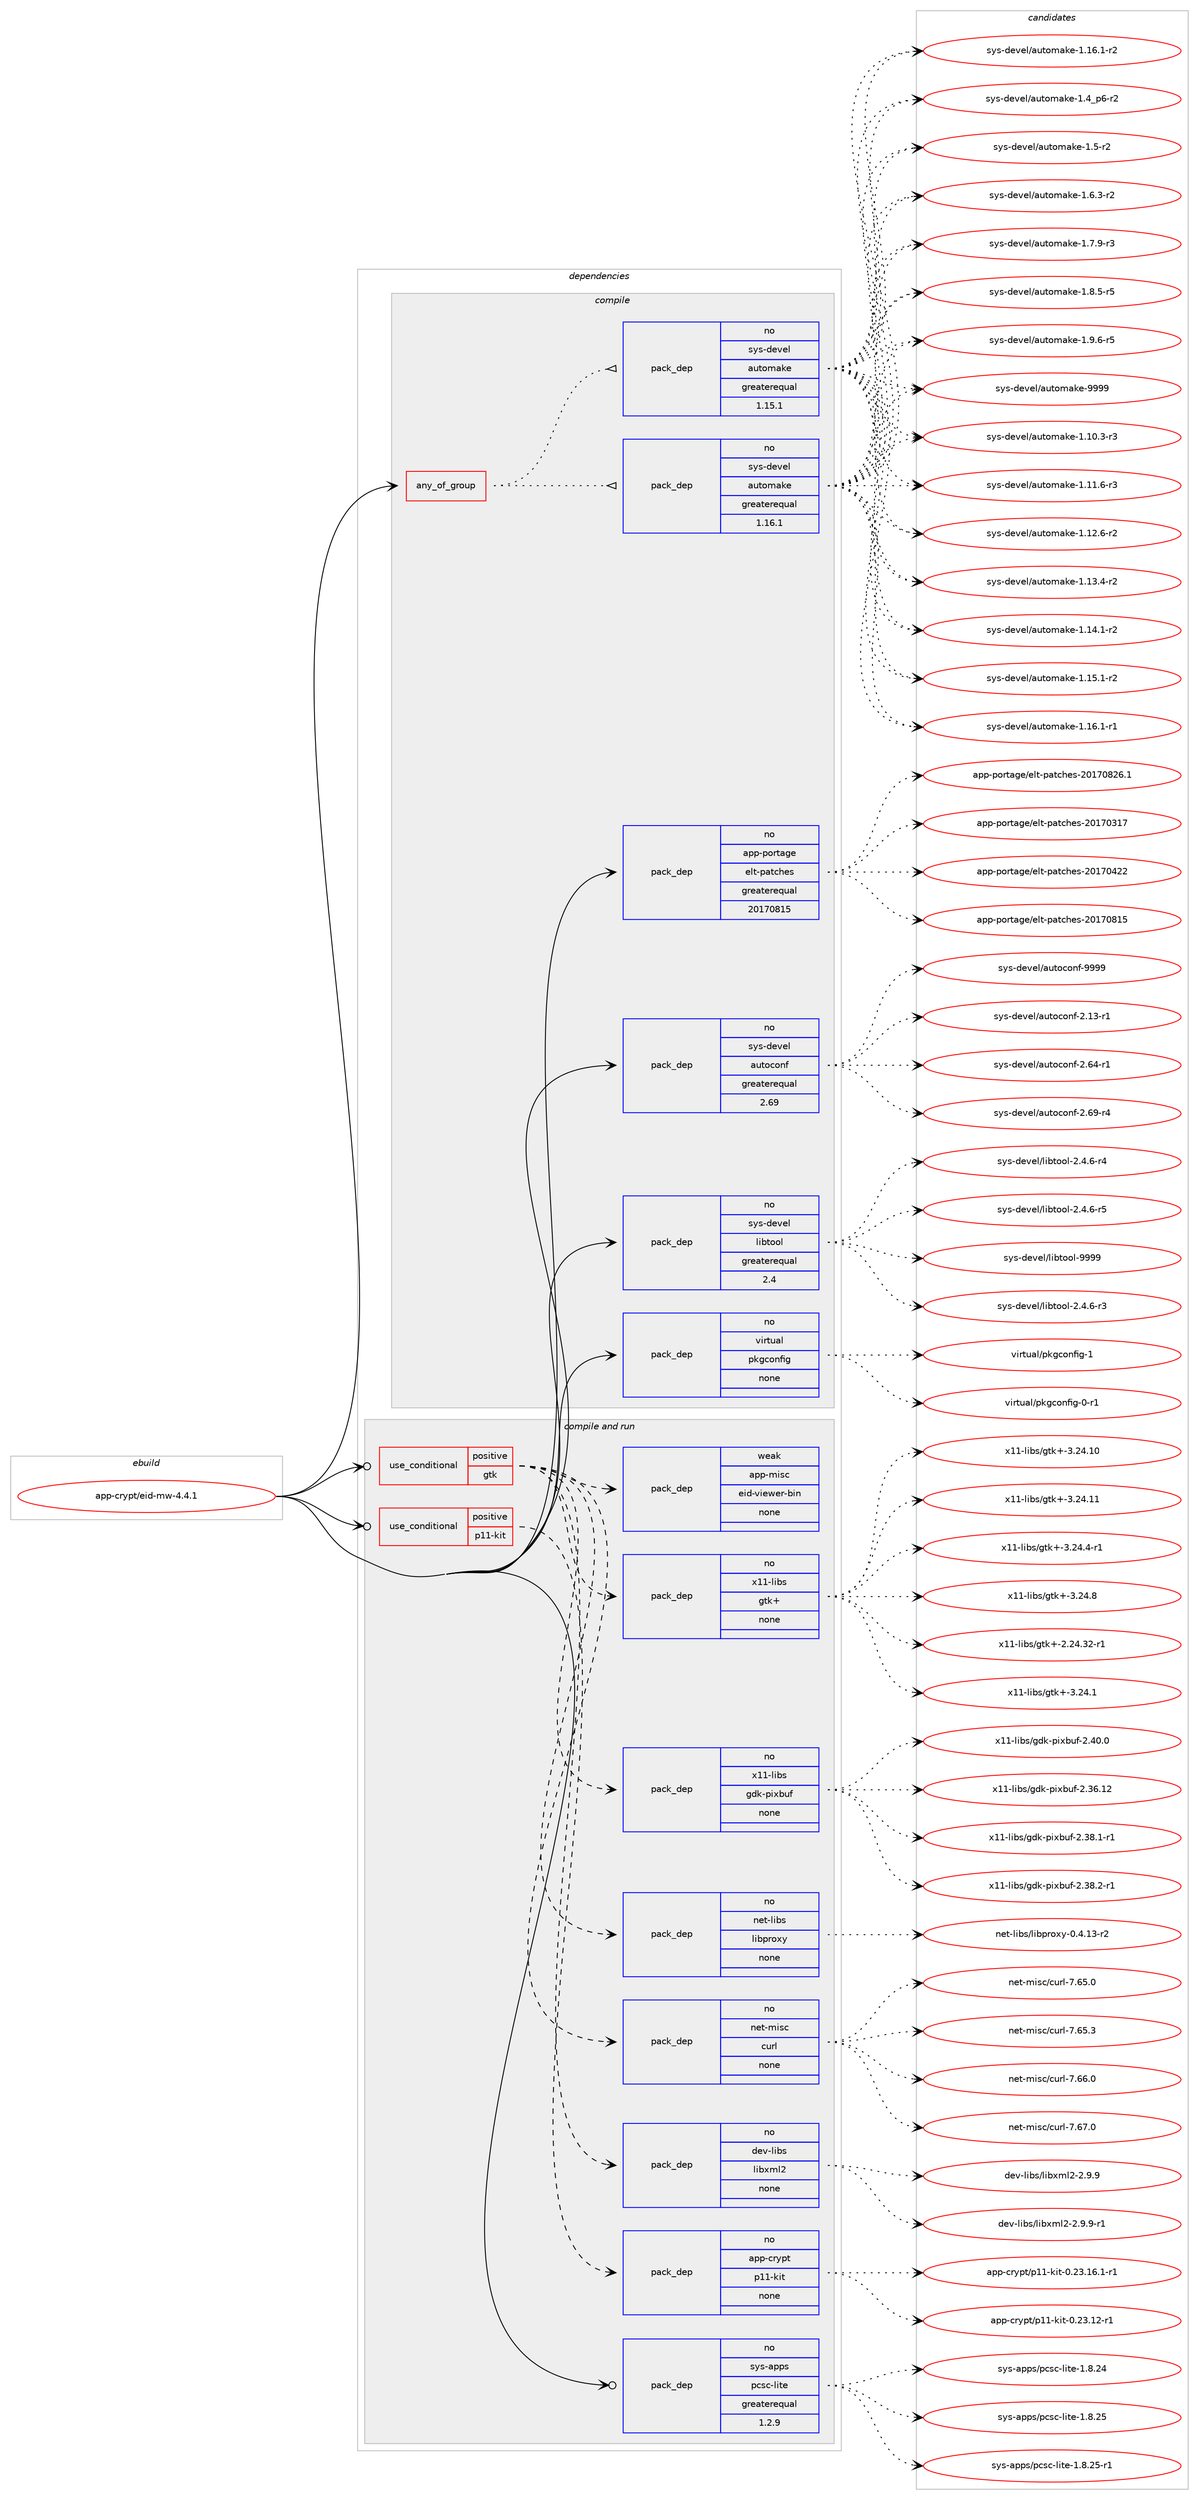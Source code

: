 digraph prolog {

# *************
# Graph options
# *************

newrank=true;
concentrate=true;
compound=true;
graph [rankdir=LR,fontname=Helvetica,fontsize=10,ranksep=1.5];#, ranksep=2.5, nodesep=0.2];
edge  [arrowhead=vee];
node  [fontname=Helvetica,fontsize=10];

# **********
# The ebuild
# **********

subgraph cluster_leftcol {
color=gray;
rank=same;
label=<<i>ebuild</i>>;
id [label="app-crypt/eid-mw-4.4.1", color=red, width=4, href="../app-crypt/eid-mw-4.4.1.svg"];
}

# ****************
# The dependencies
# ****************

subgraph cluster_midcol {
color=gray;
label=<<i>dependencies</i>>;
subgraph cluster_compile {
fillcolor="#eeeeee";
style=filled;
label=<<i>compile</i>>;
subgraph any8353 {
dependency476706 [label=<<TABLE BORDER="0" CELLBORDER="1" CELLSPACING="0" CELLPADDING="4"><TR><TD CELLPADDING="10">any_of_group</TD></TR></TABLE>>, shape=none, color=red];subgraph pack354335 {
dependency476707 [label=<<TABLE BORDER="0" CELLBORDER="1" CELLSPACING="0" CELLPADDING="4" WIDTH="220"><TR><TD ROWSPAN="6" CELLPADDING="30">pack_dep</TD></TR><TR><TD WIDTH="110">no</TD></TR><TR><TD>sys-devel</TD></TR><TR><TD>automake</TD></TR><TR><TD>greaterequal</TD></TR><TR><TD>1.16.1</TD></TR></TABLE>>, shape=none, color=blue];
}
dependency476706:e -> dependency476707:w [weight=20,style="dotted",arrowhead="oinv"];
subgraph pack354336 {
dependency476708 [label=<<TABLE BORDER="0" CELLBORDER="1" CELLSPACING="0" CELLPADDING="4" WIDTH="220"><TR><TD ROWSPAN="6" CELLPADDING="30">pack_dep</TD></TR><TR><TD WIDTH="110">no</TD></TR><TR><TD>sys-devel</TD></TR><TR><TD>automake</TD></TR><TR><TD>greaterequal</TD></TR><TR><TD>1.15.1</TD></TR></TABLE>>, shape=none, color=blue];
}
dependency476706:e -> dependency476708:w [weight=20,style="dotted",arrowhead="oinv"];
}
id:e -> dependency476706:w [weight=20,style="solid",arrowhead="vee"];
subgraph pack354337 {
dependency476709 [label=<<TABLE BORDER="0" CELLBORDER="1" CELLSPACING="0" CELLPADDING="4" WIDTH="220"><TR><TD ROWSPAN="6" CELLPADDING="30">pack_dep</TD></TR><TR><TD WIDTH="110">no</TD></TR><TR><TD>app-portage</TD></TR><TR><TD>elt-patches</TD></TR><TR><TD>greaterequal</TD></TR><TR><TD>20170815</TD></TR></TABLE>>, shape=none, color=blue];
}
id:e -> dependency476709:w [weight=20,style="solid",arrowhead="vee"];
subgraph pack354338 {
dependency476710 [label=<<TABLE BORDER="0" CELLBORDER="1" CELLSPACING="0" CELLPADDING="4" WIDTH="220"><TR><TD ROWSPAN="6" CELLPADDING="30">pack_dep</TD></TR><TR><TD WIDTH="110">no</TD></TR><TR><TD>sys-devel</TD></TR><TR><TD>autoconf</TD></TR><TR><TD>greaterequal</TD></TR><TR><TD>2.69</TD></TR></TABLE>>, shape=none, color=blue];
}
id:e -> dependency476710:w [weight=20,style="solid",arrowhead="vee"];
subgraph pack354339 {
dependency476711 [label=<<TABLE BORDER="0" CELLBORDER="1" CELLSPACING="0" CELLPADDING="4" WIDTH="220"><TR><TD ROWSPAN="6" CELLPADDING="30">pack_dep</TD></TR><TR><TD WIDTH="110">no</TD></TR><TR><TD>sys-devel</TD></TR><TR><TD>libtool</TD></TR><TR><TD>greaterequal</TD></TR><TR><TD>2.4</TD></TR></TABLE>>, shape=none, color=blue];
}
id:e -> dependency476711:w [weight=20,style="solid",arrowhead="vee"];
subgraph pack354340 {
dependency476712 [label=<<TABLE BORDER="0" CELLBORDER="1" CELLSPACING="0" CELLPADDING="4" WIDTH="220"><TR><TD ROWSPAN="6" CELLPADDING="30">pack_dep</TD></TR><TR><TD WIDTH="110">no</TD></TR><TR><TD>virtual</TD></TR><TR><TD>pkgconfig</TD></TR><TR><TD>none</TD></TR><TR><TD></TD></TR></TABLE>>, shape=none, color=blue];
}
id:e -> dependency476712:w [weight=20,style="solid",arrowhead="vee"];
}
subgraph cluster_compileandrun {
fillcolor="#eeeeee";
style=filled;
label=<<i>compile and run</i>>;
subgraph cond113717 {
dependency476713 [label=<<TABLE BORDER="0" CELLBORDER="1" CELLSPACING="0" CELLPADDING="4"><TR><TD ROWSPAN="3" CELLPADDING="10">use_conditional</TD></TR><TR><TD>positive</TD></TR><TR><TD>gtk</TD></TR></TABLE>>, shape=none, color=red];
subgraph pack354341 {
dependency476714 [label=<<TABLE BORDER="0" CELLBORDER="1" CELLSPACING="0" CELLPADDING="4" WIDTH="220"><TR><TD ROWSPAN="6" CELLPADDING="30">pack_dep</TD></TR><TR><TD WIDTH="110">no</TD></TR><TR><TD>x11-libs</TD></TR><TR><TD>gdk-pixbuf</TD></TR><TR><TD>none</TD></TR><TR><TD></TD></TR></TABLE>>, shape=none, color=blue];
}
dependency476713:e -> dependency476714:w [weight=20,style="dashed",arrowhead="vee"];
subgraph pack354342 {
dependency476715 [label=<<TABLE BORDER="0" CELLBORDER="1" CELLSPACING="0" CELLPADDING="4" WIDTH="220"><TR><TD ROWSPAN="6" CELLPADDING="30">pack_dep</TD></TR><TR><TD WIDTH="110">no</TD></TR><TR><TD>x11-libs</TD></TR><TR><TD>gtk+</TD></TR><TR><TD>none</TD></TR><TR><TD></TD></TR></TABLE>>, shape=none, color=blue];
}
dependency476713:e -> dependency476715:w [weight=20,style="dashed",arrowhead="vee"];
subgraph pack354343 {
dependency476716 [label=<<TABLE BORDER="0" CELLBORDER="1" CELLSPACING="0" CELLPADDING="4" WIDTH="220"><TR><TD ROWSPAN="6" CELLPADDING="30">pack_dep</TD></TR><TR><TD WIDTH="110">no</TD></TR><TR><TD>dev-libs</TD></TR><TR><TD>libxml2</TD></TR><TR><TD>none</TD></TR><TR><TD></TD></TR></TABLE>>, shape=none, color=blue];
}
dependency476713:e -> dependency476716:w [weight=20,style="dashed",arrowhead="vee"];
subgraph pack354344 {
dependency476717 [label=<<TABLE BORDER="0" CELLBORDER="1" CELLSPACING="0" CELLPADDING="4" WIDTH="220"><TR><TD ROWSPAN="6" CELLPADDING="30">pack_dep</TD></TR><TR><TD WIDTH="110">no</TD></TR><TR><TD>net-misc</TD></TR><TR><TD>curl</TD></TR><TR><TD>none</TD></TR><TR><TD></TD></TR></TABLE>>, shape=none, color=blue];
}
dependency476713:e -> dependency476717:w [weight=20,style="dashed",arrowhead="vee"];
subgraph pack354345 {
dependency476718 [label=<<TABLE BORDER="0" CELLBORDER="1" CELLSPACING="0" CELLPADDING="4" WIDTH="220"><TR><TD ROWSPAN="6" CELLPADDING="30">pack_dep</TD></TR><TR><TD WIDTH="110">no</TD></TR><TR><TD>net-libs</TD></TR><TR><TD>libproxy</TD></TR><TR><TD>none</TD></TR><TR><TD></TD></TR></TABLE>>, shape=none, color=blue];
}
dependency476713:e -> dependency476718:w [weight=20,style="dashed",arrowhead="vee"];
subgraph pack354346 {
dependency476719 [label=<<TABLE BORDER="0" CELLBORDER="1" CELLSPACING="0" CELLPADDING="4" WIDTH="220"><TR><TD ROWSPAN="6" CELLPADDING="30">pack_dep</TD></TR><TR><TD WIDTH="110">weak</TD></TR><TR><TD>app-misc</TD></TR><TR><TD>eid-viewer-bin</TD></TR><TR><TD>none</TD></TR><TR><TD></TD></TR></TABLE>>, shape=none, color=blue];
}
dependency476713:e -> dependency476719:w [weight=20,style="dashed",arrowhead="vee"];
}
id:e -> dependency476713:w [weight=20,style="solid",arrowhead="odotvee"];
subgraph cond113718 {
dependency476720 [label=<<TABLE BORDER="0" CELLBORDER="1" CELLSPACING="0" CELLPADDING="4"><TR><TD ROWSPAN="3" CELLPADDING="10">use_conditional</TD></TR><TR><TD>positive</TD></TR><TR><TD>p11-kit</TD></TR></TABLE>>, shape=none, color=red];
subgraph pack354347 {
dependency476721 [label=<<TABLE BORDER="0" CELLBORDER="1" CELLSPACING="0" CELLPADDING="4" WIDTH="220"><TR><TD ROWSPAN="6" CELLPADDING="30">pack_dep</TD></TR><TR><TD WIDTH="110">no</TD></TR><TR><TD>app-crypt</TD></TR><TR><TD>p11-kit</TD></TR><TR><TD>none</TD></TR><TR><TD></TD></TR></TABLE>>, shape=none, color=blue];
}
dependency476720:e -> dependency476721:w [weight=20,style="dashed",arrowhead="vee"];
}
id:e -> dependency476720:w [weight=20,style="solid",arrowhead="odotvee"];
subgraph pack354348 {
dependency476722 [label=<<TABLE BORDER="0" CELLBORDER="1" CELLSPACING="0" CELLPADDING="4" WIDTH="220"><TR><TD ROWSPAN="6" CELLPADDING="30">pack_dep</TD></TR><TR><TD WIDTH="110">no</TD></TR><TR><TD>sys-apps</TD></TR><TR><TD>pcsc-lite</TD></TR><TR><TD>greaterequal</TD></TR><TR><TD>1.2.9</TD></TR></TABLE>>, shape=none, color=blue];
}
id:e -> dependency476722:w [weight=20,style="solid",arrowhead="odotvee"];
}
subgraph cluster_run {
fillcolor="#eeeeee";
style=filled;
label=<<i>run</i>>;
}
}

# **************
# The candidates
# **************

subgraph cluster_choices {
rank=same;
color=gray;
label=<<i>candidates</i>>;

subgraph choice354335 {
color=black;
nodesep=1;
choice11512111545100101118101108479711711611110997107101454946494846514511451 [label="sys-devel/automake-1.10.3-r3", color=red, width=4,href="../sys-devel/automake-1.10.3-r3.svg"];
choice11512111545100101118101108479711711611110997107101454946494946544511451 [label="sys-devel/automake-1.11.6-r3", color=red, width=4,href="../sys-devel/automake-1.11.6-r3.svg"];
choice11512111545100101118101108479711711611110997107101454946495046544511450 [label="sys-devel/automake-1.12.6-r2", color=red, width=4,href="../sys-devel/automake-1.12.6-r2.svg"];
choice11512111545100101118101108479711711611110997107101454946495146524511450 [label="sys-devel/automake-1.13.4-r2", color=red, width=4,href="../sys-devel/automake-1.13.4-r2.svg"];
choice11512111545100101118101108479711711611110997107101454946495246494511450 [label="sys-devel/automake-1.14.1-r2", color=red, width=4,href="../sys-devel/automake-1.14.1-r2.svg"];
choice11512111545100101118101108479711711611110997107101454946495346494511450 [label="sys-devel/automake-1.15.1-r2", color=red, width=4,href="../sys-devel/automake-1.15.1-r2.svg"];
choice11512111545100101118101108479711711611110997107101454946495446494511449 [label="sys-devel/automake-1.16.1-r1", color=red, width=4,href="../sys-devel/automake-1.16.1-r1.svg"];
choice11512111545100101118101108479711711611110997107101454946495446494511450 [label="sys-devel/automake-1.16.1-r2", color=red, width=4,href="../sys-devel/automake-1.16.1-r2.svg"];
choice115121115451001011181011084797117116111109971071014549465295112544511450 [label="sys-devel/automake-1.4_p6-r2", color=red, width=4,href="../sys-devel/automake-1.4_p6-r2.svg"];
choice11512111545100101118101108479711711611110997107101454946534511450 [label="sys-devel/automake-1.5-r2", color=red, width=4,href="../sys-devel/automake-1.5-r2.svg"];
choice115121115451001011181011084797117116111109971071014549465446514511450 [label="sys-devel/automake-1.6.3-r2", color=red, width=4,href="../sys-devel/automake-1.6.3-r2.svg"];
choice115121115451001011181011084797117116111109971071014549465546574511451 [label="sys-devel/automake-1.7.9-r3", color=red, width=4,href="../sys-devel/automake-1.7.9-r3.svg"];
choice115121115451001011181011084797117116111109971071014549465646534511453 [label="sys-devel/automake-1.8.5-r5", color=red, width=4,href="../sys-devel/automake-1.8.5-r5.svg"];
choice115121115451001011181011084797117116111109971071014549465746544511453 [label="sys-devel/automake-1.9.6-r5", color=red, width=4,href="../sys-devel/automake-1.9.6-r5.svg"];
choice115121115451001011181011084797117116111109971071014557575757 [label="sys-devel/automake-9999", color=red, width=4,href="../sys-devel/automake-9999.svg"];
dependency476707:e -> choice11512111545100101118101108479711711611110997107101454946494846514511451:w [style=dotted,weight="100"];
dependency476707:e -> choice11512111545100101118101108479711711611110997107101454946494946544511451:w [style=dotted,weight="100"];
dependency476707:e -> choice11512111545100101118101108479711711611110997107101454946495046544511450:w [style=dotted,weight="100"];
dependency476707:e -> choice11512111545100101118101108479711711611110997107101454946495146524511450:w [style=dotted,weight="100"];
dependency476707:e -> choice11512111545100101118101108479711711611110997107101454946495246494511450:w [style=dotted,weight="100"];
dependency476707:e -> choice11512111545100101118101108479711711611110997107101454946495346494511450:w [style=dotted,weight="100"];
dependency476707:e -> choice11512111545100101118101108479711711611110997107101454946495446494511449:w [style=dotted,weight="100"];
dependency476707:e -> choice11512111545100101118101108479711711611110997107101454946495446494511450:w [style=dotted,weight="100"];
dependency476707:e -> choice115121115451001011181011084797117116111109971071014549465295112544511450:w [style=dotted,weight="100"];
dependency476707:e -> choice11512111545100101118101108479711711611110997107101454946534511450:w [style=dotted,weight="100"];
dependency476707:e -> choice115121115451001011181011084797117116111109971071014549465446514511450:w [style=dotted,weight="100"];
dependency476707:e -> choice115121115451001011181011084797117116111109971071014549465546574511451:w [style=dotted,weight="100"];
dependency476707:e -> choice115121115451001011181011084797117116111109971071014549465646534511453:w [style=dotted,weight="100"];
dependency476707:e -> choice115121115451001011181011084797117116111109971071014549465746544511453:w [style=dotted,weight="100"];
dependency476707:e -> choice115121115451001011181011084797117116111109971071014557575757:w [style=dotted,weight="100"];
}
subgraph choice354336 {
color=black;
nodesep=1;
choice11512111545100101118101108479711711611110997107101454946494846514511451 [label="sys-devel/automake-1.10.3-r3", color=red, width=4,href="../sys-devel/automake-1.10.3-r3.svg"];
choice11512111545100101118101108479711711611110997107101454946494946544511451 [label="sys-devel/automake-1.11.6-r3", color=red, width=4,href="../sys-devel/automake-1.11.6-r3.svg"];
choice11512111545100101118101108479711711611110997107101454946495046544511450 [label="sys-devel/automake-1.12.6-r2", color=red, width=4,href="../sys-devel/automake-1.12.6-r2.svg"];
choice11512111545100101118101108479711711611110997107101454946495146524511450 [label="sys-devel/automake-1.13.4-r2", color=red, width=4,href="../sys-devel/automake-1.13.4-r2.svg"];
choice11512111545100101118101108479711711611110997107101454946495246494511450 [label="sys-devel/automake-1.14.1-r2", color=red, width=4,href="../sys-devel/automake-1.14.1-r2.svg"];
choice11512111545100101118101108479711711611110997107101454946495346494511450 [label="sys-devel/automake-1.15.1-r2", color=red, width=4,href="../sys-devel/automake-1.15.1-r2.svg"];
choice11512111545100101118101108479711711611110997107101454946495446494511449 [label="sys-devel/automake-1.16.1-r1", color=red, width=4,href="../sys-devel/automake-1.16.1-r1.svg"];
choice11512111545100101118101108479711711611110997107101454946495446494511450 [label="sys-devel/automake-1.16.1-r2", color=red, width=4,href="../sys-devel/automake-1.16.1-r2.svg"];
choice115121115451001011181011084797117116111109971071014549465295112544511450 [label="sys-devel/automake-1.4_p6-r2", color=red, width=4,href="../sys-devel/automake-1.4_p6-r2.svg"];
choice11512111545100101118101108479711711611110997107101454946534511450 [label="sys-devel/automake-1.5-r2", color=red, width=4,href="../sys-devel/automake-1.5-r2.svg"];
choice115121115451001011181011084797117116111109971071014549465446514511450 [label="sys-devel/automake-1.6.3-r2", color=red, width=4,href="../sys-devel/automake-1.6.3-r2.svg"];
choice115121115451001011181011084797117116111109971071014549465546574511451 [label="sys-devel/automake-1.7.9-r3", color=red, width=4,href="../sys-devel/automake-1.7.9-r3.svg"];
choice115121115451001011181011084797117116111109971071014549465646534511453 [label="sys-devel/automake-1.8.5-r5", color=red, width=4,href="../sys-devel/automake-1.8.5-r5.svg"];
choice115121115451001011181011084797117116111109971071014549465746544511453 [label="sys-devel/automake-1.9.6-r5", color=red, width=4,href="../sys-devel/automake-1.9.6-r5.svg"];
choice115121115451001011181011084797117116111109971071014557575757 [label="sys-devel/automake-9999", color=red, width=4,href="../sys-devel/automake-9999.svg"];
dependency476708:e -> choice11512111545100101118101108479711711611110997107101454946494846514511451:w [style=dotted,weight="100"];
dependency476708:e -> choice11512111545100101118101108479711711611110997107101454946494946544511451:w [style=dotted,weight="100"];
dependency476708:e -> choice11512111545100101118101108479711711611110997107101454946495046544511450:w [style=dotted,weight="100"];
dependency476708:e -> choice11512111545100101118101108479711711611110997107101454946495146524511450:w [style=dotted,weight="100"];
dependency476708:e -> choice11512111545100101118101108479711711611110997107101454946495246494511450:w [style=dotted,weight="100"];
dependency476708:e -> choice11512111545100101118101108479711711611110997107101454946495346494511450:w [style=dotted,weight="100"];
dependency476708:e -> choice11512111545100101118101108479711711611110997107101454946495446494511449:w [style=dotted,weight="100"];
dependency476708:e -> choice11512111545100101118101108479711711611110997107101454946495446494511450:w [style=dotted,weight="100"];
dependency476708:e -> choice115121115451001011181011084797117116111109971071014549465295112544511450:w [style=dotted,weight="100"];
dependency476708:e -> choice11512111545100101118101108479711711611110997107101454946534511450:w [style=dotted,weight="100"];
dependency476708:e -> choice115121115451001011181011084797117116111109971071014549465446514511450:w [style=dotted,weight="100"];
dependency476708:e -> choice115121115451001011181011084797117116111109971071014549465546574511451:w [style=dotted,weight="100"];
dependency476708:e -> choice115121115451001011181011084797117116111109971071014549465646534511453:w [style=dotted,weight="100"];
dependency476708:e -> choice115121115451001011181011084797117116111109971071014549465746544511453:w [style=dotted,weight="100"];
dependency476708:e -> choice115121115451001011181011084797117116111109971071014557575757:w [style=dotted,weight="100"];
}
subgraph choice354337 {
color=black;
nodesep=1;
choice97112112451121111141169710310147101108116451129711699104101115455048495548514955 [label="app-portage/elt-patches-20170317", color=red, width=4,href="../app-portage/elt-patches-20170317.svg"];
choice97112112451121111141169710310147101108116451129711699104101115455048495548525050 [label="app-portage/elt-patches-20170422", color=red, width=4,href="../app-portage/elt-patches-20170422.svg"];
choice97112112451121111141169710310147101108116451129711699104101115455048495548564953 [label="app-portage/elt-patches-20170815", color=red, width=4,href="../app-portage/elt-patches-20170815.svg"];
choice971121124511211111411697103101471011081164511297116991041011154550484955485650544649 [label="app-portage/elt-patches-20170826.1", color=red, width=4,href="../app-portage/elt-patches-20170826.1.svg"];
dependency476709:e -> choice97112112451121111141169710310147101108116451129711699104101115455048495548514955:w [style=dotted,weight="100"];
dependency476709:e -> choice97112112451121111141169710310147101108116451129711699104101115455048495548525050:w [style=dotted,weight="100"];
dependency476709:e -> choice97112112451121111141169710310147101108116451129711699104101115455048495548564953:w [style=dotted,weight="100"];
dependency476709:e -> choice971121124511211111411697103101471011081164511297116991041011154550484955485650544649:w [style=dotted,weight="100"];
}
subgraph choice354338 {
color=black;
nodesep=1;
choice1151211154510010111810110847971171161119911111010245504649514511449 [label="sys-devel/autoconf-2.13-r1", color=red, width=4,href="../sys-devel/autoconf-2.13-r1.svg"];
choice1151211154510010111810110847971171161119911111010245504654524511449 [label="sys-devel/autoconf-2.64-r1", color=red, width=4,href="../sys-devel/autoconf-2.64-r1.svg"];
choice1151211154510010111810110847971171161119911111010245504654574511452 [label="sys-devel/autoconf-2.69-r4", color=red, width=4,href="../sys-devel/autoconf-2.69-r4.svg"];
choice115121115451001011181011084797117116111991111101024557575757 [label="sys-devel/autoconf-9999", color=red, width=4,href="../sys-devel/autoconf-9999.svg"];
dependency476710:e -> choice1151211154510010111810110847971171161119911111010245504649514511449:w [style=dotted,weight="100"];
dependency476710:e -> choice1151211154510010111810110847971171161119911111010245504654524511449:w [style=dotted,weight="100"];
dependency476710:e -> choice1151211154510010111810110847971171161119911111010245504654574511452:w [style=dotted,weight="100"];
dependency476710:e -> choice115121115451001011181011084797117116111991111101024557575757:w [style=dotted,weight="100"];
}
subgraph choice354339 {
color=black;
nodesep=1;
choice1151211154510010111810110847108105981161111111084550465246544511451 [label="sys-devel/libtool-2.4.6-r3", color=red, width=4,href="../sys-devel/libtool-2.4.6-r3.svg"];
choice1151211154510010111810110847108105981161111111084550465246544511452 [label="sys-devel/libtool-2.4.6-r4", color=red, width=4,href="../sys-devel/libtool-2.4.6-r4.svg"];
choice1151211154510010111810110847108105981161111111084550465246544511453 [label="sys-devel/libtool-2.4.6-r5", color=red, width=4,href="../sys-devel/libtool-2.4.6-r5.svg"];
choice1151211154510010111810110847108105981161111111084557575757 [label="sys-devel/libtool-9999", color=red, width=4,href="../sys-devel/libtool-9999.svg"];
dependency476711:e -> choice1151211154510010111810110847108105981161111111084550465246544511451:w [style=dotted,weight="100"];
dependency476711:e -> choice1151211154510010111810110847108105981161111111084550465246544511452:w [style=dotted,weight="100"];
dependency476711:e -> choice1151211154510010111810110847108105981161111111084550465246544511453:w [style=dotted,weight="100"];
dependency476711:e -> choice1151211154510010111810110847108105981161111111084557575757:w [style=dotted,weight="100"];
}
subgraph choice354340 {
color=black;
nodesep=1;
choice11810511411611797108471121071039911111010210510345484511449 [label="virtual/pkgconfig-0-r1", color=red, width=4,href="../virtual/pkgconfig-0-r1.svg"];
choice1181051141161179710847112107103991111101021051034549 [label="virtual/pkgconfig-1", color=red, width=4,href="../virtual/pkgconfig-1.svg"];
dependency476712:e -> choice11810511411611797108471121071039911111010210510345484511449:w [style=dotted,weight="100"];
dependency476712:e -> choice1181051141161179710847112107103991111101021051034549:w [style=dotted,weight="100"];
}
subgraph choice354341 {
color=black;
nodesep=1;
choice120494945108105981154710310010745112105120981171024550465154464950 [label="x11-libs/gdk-pixbuf-2.36.12", color=red, width=4,href="../x11-libs/gdk-pixbuf-2.36.12.svg"];
choice12049494510810598115471031001074511210512098117102455046515646494511449 [label="x11-libs/gdk-pixbuf-2.38.1-r1", color=red, width=4,href="../x11-libs/gdk-pixbuf-2.38.1-r1.svg"];
choice12049494510810598115471031001074511210512098117102455046515646504511449 [label="x11-libs/gdk-pixbuf-2.38.2-r1", color=red, width=4,href="../x11-libs/gdk-pixbuf-2.38.2-r1.svg"];
choice1204949451081059811547103100107451121051209811710245504652484648 [label="x11-libs/gdk-pixbuf-2.40.0", color=red, width=4,href="../x11-libs/gdk-pixbuf-2.40.0.svg"];
dependency476714:e -> choice120494945108105981154710310010745112105120981171024550465154464950:w [style=dotted,weight="100"];
dependency476714:e -> choice12049494510810598115471031001074511210512098117102455046515646494511449:w [style=dotted,weight="100"];
dependency476714:e -> choice12049494510810598115471031001074511210512098117102455046515646504511449:w [style=dotted,weight="100"];
dependency476714:e -> choice1204949451081059811547103100107451121051209811710245504652484648:w [style=dotted,weight="100"];
}
subgraph choice354342 {
color=black;
nodesep=1;
choice12049494510810598115471031161074345504650524651504511449 [label="x11-libs/gtk+-2.24.32-r1", color=red, width=4,href="../x11-libs/gtk+-2.24.32-r1.svg"];
choice12049494510810598115471031161074345514650524649 [label="x11-libs/gtk+-3.24.1", color=red, width=4,href="../x11-libs/gtk+-3.24.1.svg"];
choice1204949451081059811547103116107434551465052464948 [label="x11-libs/gtk+-3.24.10", color=red, width=4,href="../x11-libs/gtk+-3.24.10.svg"];
choice1204949451081059811547103116107434551465052464949 [label="x11-libs/gtk+-3.24.11", color=red, width=4,href="../x11-libs/gtk+-3.24.11.svg"];
choice120494945108105981154710311610743455146505246524511449 [label="x11-libs/gtk+-3.24.4-r1", color=red, width=4,href="../x11-libs/gtk+-3.24.4-r1.svg"];
choice12049494510810598115471031161074345514650524656 [label="x11-libs/gtk+-3.24.8", color=red, width=4,href="../x11-libs/gtk+-3.24.8.svg"];
dependency476715:e -> choice12049494510810598115471031161074345504650524651504511449:w [style=dotted,weight="100"];
dependency476715:e -> choice12049494510810598115471031161074345514650524649:w [style=dotted,weight="100"];
dependency476715:e -> choice1204949451081059811547103116107434551465052464948:w [style=dotted,weight="100"];
dependency476715:e -> choice1204949451081059811547103116107434551465052464949:w [style=dotted,weight="100"];
dependency476715:e -> choice120494945108105981154710311610743455146505246524511449:w [style=dotted,weight="100"];
dependency476715:e -> choice12049494510810598115471031161074345514650524656:w [style=dotted,weight="100"];
}
subgraph choice354343 {
color=black;
nodesep=1;
choice1001011184510810598115471081059812010910850455046574657 [label="dev-libs/libxml2-2.9.9", color=red, width=4,href="../dev-libs/libxml2-2.9.9.svg"];
choice10010111845108105981154710810598120109108504550465746574511449 [label="dev-libs/libxml2-2.9.9-r1", color=red, width=4,href="../dev-libs/libxml2-2.9.9-r1.svg"];
dependency476716:e -> choice1001011184510810598115471081059812010910850455046574657:w [style=dotted,weight="100"];
dependency476716:e -> choice10010111845108105981154710810598120109108504550465746574511449:w [style=dotted,weight="100"];
}
subgraph choice354344 {
color=black;
nodesep=1;
choice1101011164510910511599479911711410845554654534648 [label="net-misc/curl-7.65.0", color=red, width=4,href="../net-misc/curl-7.65.0.svg"];
choice1101011164510910511599479911711410845554654534651 [label="net-misc/curl-7.65.3", color=red, width=4,href="../net-misc/curl-7.65.3.svg"];
choice1101011164510910511599479911711410845554654544648 [label="net-misc/curl-7.66.0", color=red, width=4,href="../net-misc/curl-7.66.0.svg"];
choice1101011164510910511599479911711410845554654554648 [label="net-misc/curl-7.67.0", color=red, width=4,href="../net-misc/curl-7.67.0.svg"];
dependency476717:e -> choice1101011164510910511599479911711410845554654534648:w [style=dotted,weight="100"];
dependency476717:e -> choice1101011164510910511599479911711410845554654534651:w [style=dotted,weight="100"];
dependency476717:e -> choice1101011164510910511599479911711410845554654544648:w [style=dotted,weight="100"];
dependency476717:e -> choice1101011164510910511599479911711410845554654554648:w [style=dotted,weight="100"];
}
subgraph choice354345 {
color=black;
nodesep=1;
choice11010111645108105981154710810598112114111120121454846524649514511450 [label="net-libs/libproxy-0.4.13-r2", color=red, width=4,href="../net-libs/libproxy-0.4.13-r2.svg"];
dependency476718:e -> choice11010111645108105981154710810598112114111120121454846524649514511450:w [style=dotted,weight="100"];
}
subgraph choice354346 {
color=black;
nodesep=1;
}
subgraph choice354347 {
color=black;
nodesep=1;
choice9711211245991141211121164711249494510710511645484650514649504511449 [label="app-crypt/p11-kit-0.23.12-r1", color=red, width=4,href="../app-crypt/p11-kit-0.23.12-r1.svg"];
choice97112112459911412111211647112494945107105116454846505146495446494511449 [label="app-crypt/p11-kit-0.23.16.1-r1", color=red, width=4,href="../app-crypt/p11-kit-0.23.16.1-r1.svg"];
dependency476721:e -> choice9711211245991141211121164711249494510710511645484650514649504511449:w [style=dotted,weight="100"];
dependency476721:e -> choice97112112459911412111211647112494945107105116454846505146495446494511449:w [style=dotted,weight="100"];
}
subgraph choice354348 {
color=black;
nodesep=1;
choice11512111545971121121154711299115994510810511610145494656465052 [label="sys-apps/pcsc-lite-1.8.24", color=red, width=4,href="../sys-apps/pcsc-lite-1.8.24.svg"];
choice11512111545971121121154711299115994510810511610145494656465053 [label="sys-apps/pcsc-lite-1.8.25", color=red, width=4,href="../sys-apps/pcsc-lite-1.8.25.svg"];
choice115121115459711211211547112991159945108105116101454946564650534511449 [label="sys-apps/pcsc-lite-1.8.25-r1", color=red, width=4,href="../sys-apps/pcsc-lite-1.8.25-r1.svg"];
dependency476722:e -> choice11512111545971121121154711299115994510810511610145494656465052:w [style=dotted,weight="100"];
dependency476722:e -> choice11512111545971121121154711299115994510810511610145494656465053:w [style=dotted,weight="100"];
dependency476722:e -> choice115121115459711211211547112991159945108105116101454946564650534511449:w [style=dotted,weight="100"];
}
}

}
